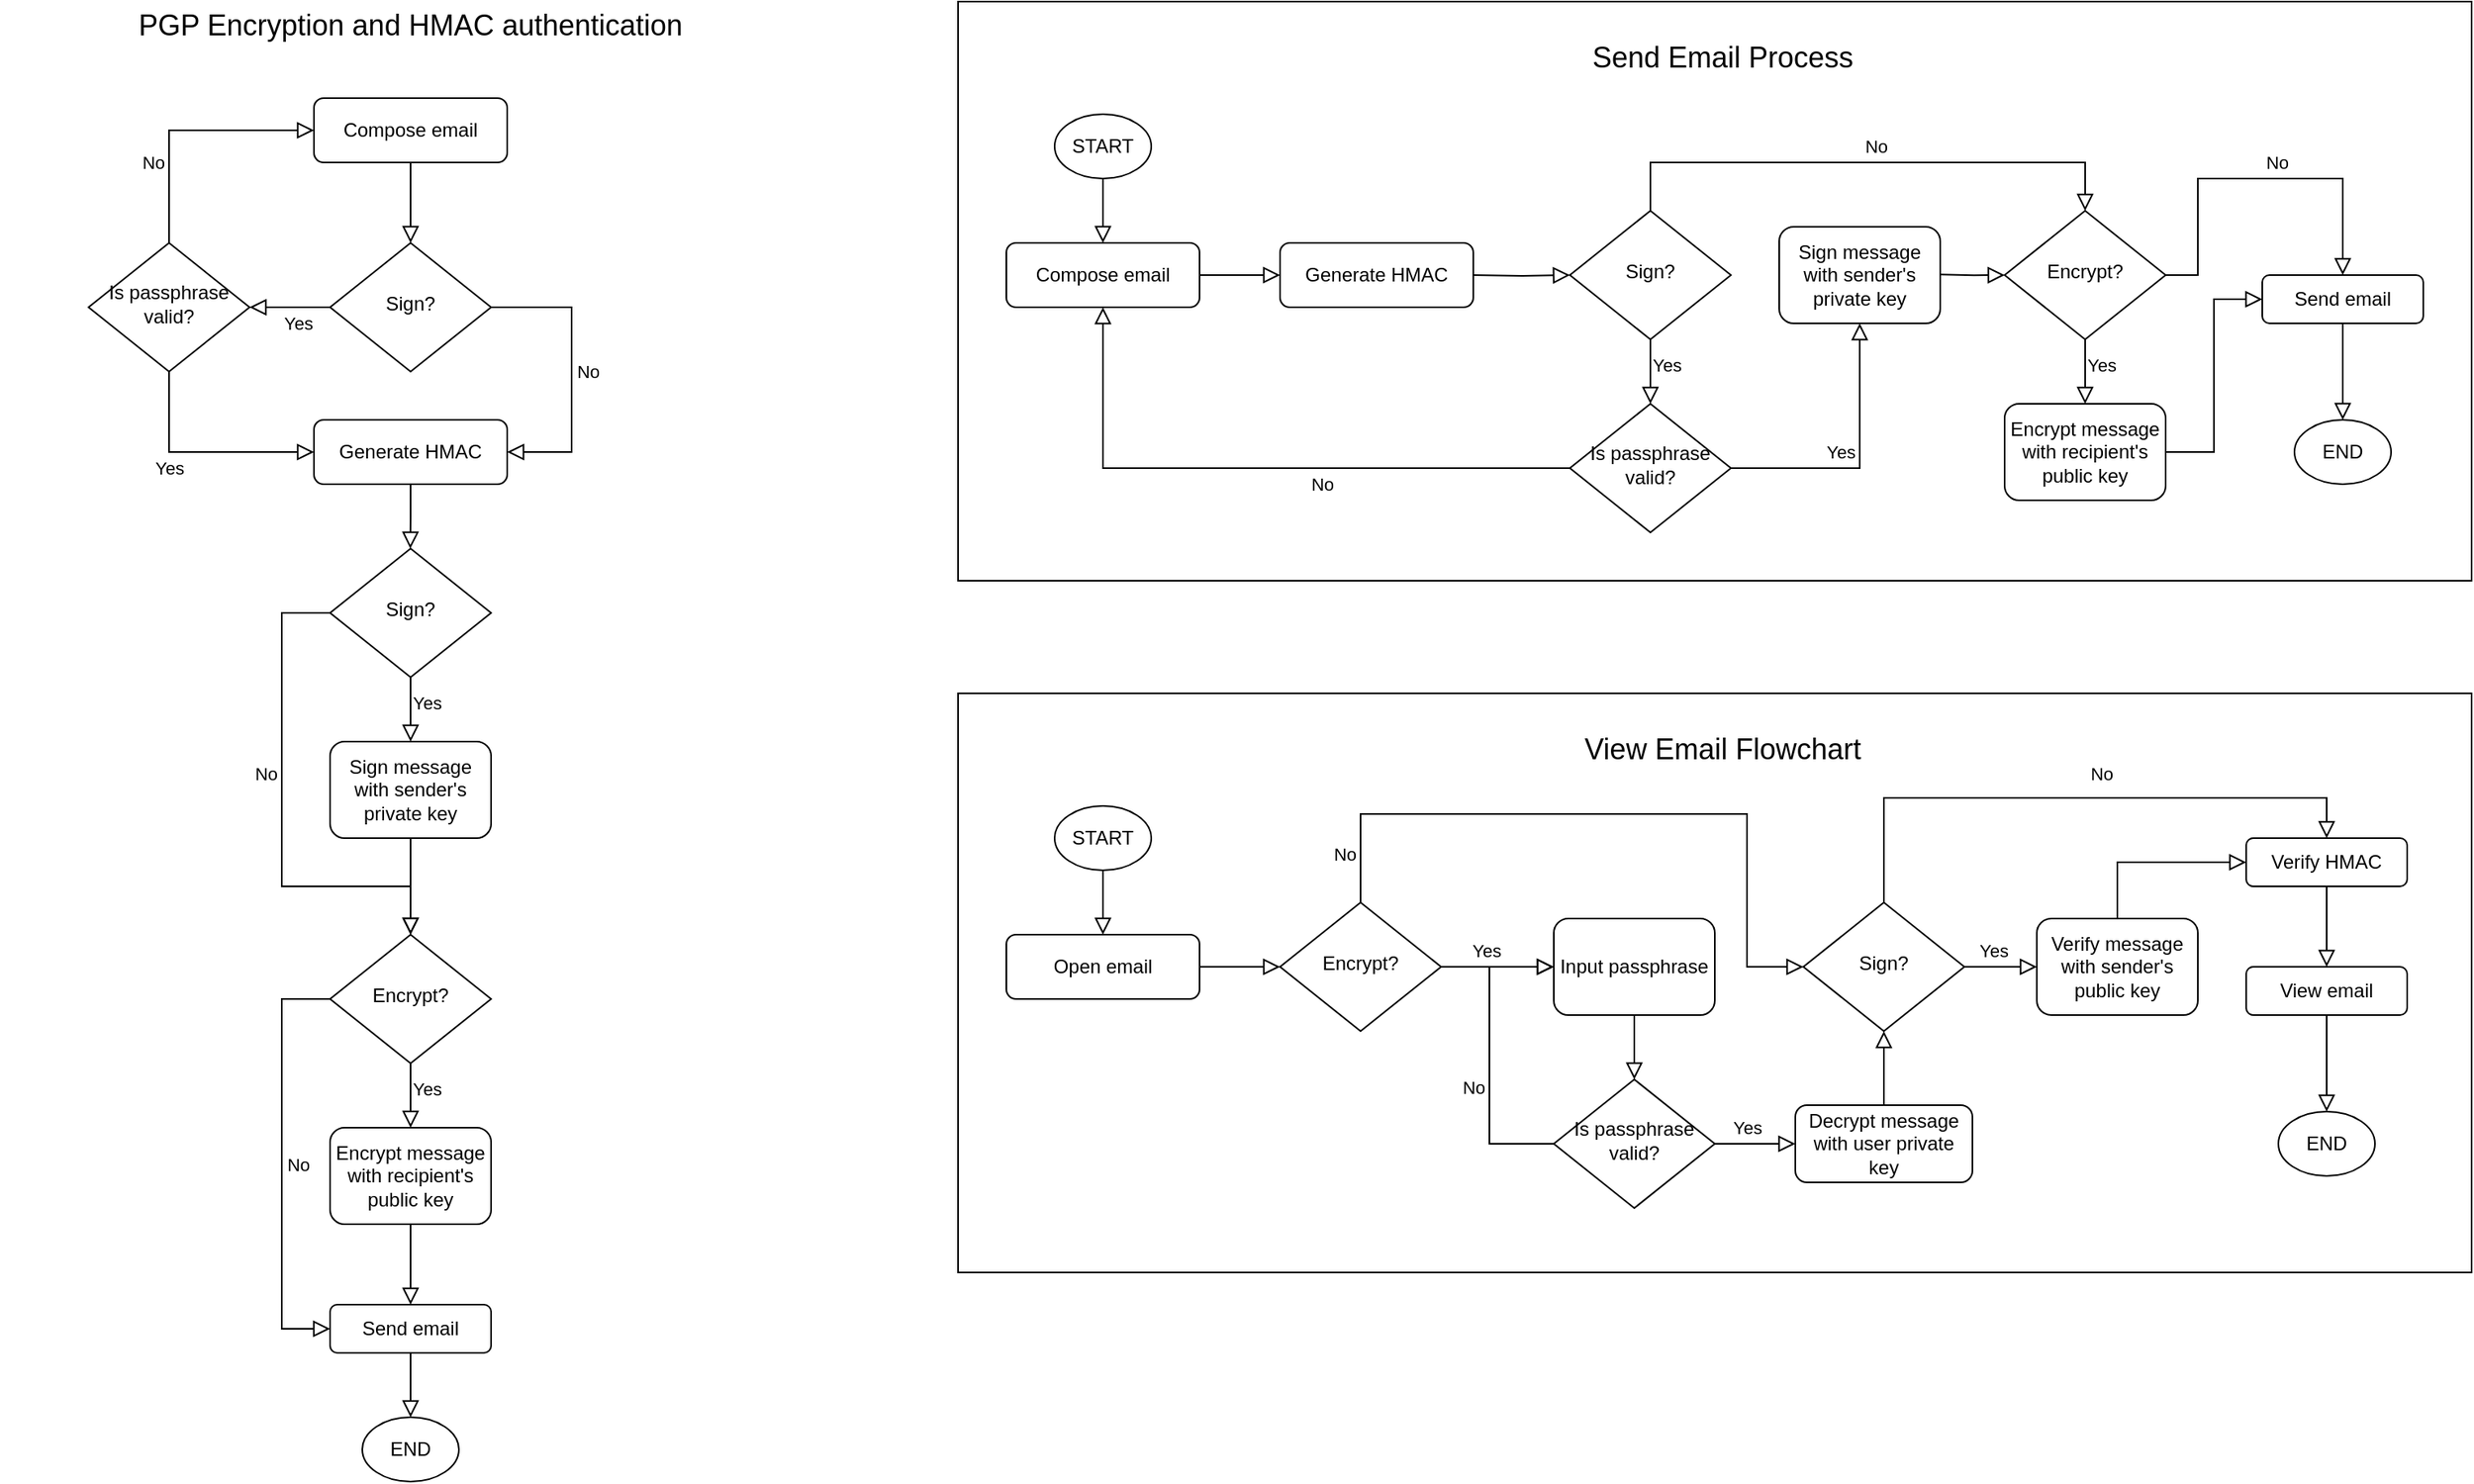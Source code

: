 <mxfile version="24.2.5" type="device">
  <diagram id="C5RBs43oDa-KdzZeNtuy" name="Page-1">
    <mxGraphModel dx="1272" dy="899" grid="1" gridSize="10" guides="1" tooltips="1" connect="1" arrows="1" fold="1" page="1" pageScale="1" pageWidth="827" pageHeight="1169" math="0" shadow="0">
      <root>
        <mxCell id="WIyWlLk6GJQsqaUBKTNV-0" />
        <mxCell id="WIyWlLk6GJQsqaUBKTNV-1" parent="WIyWlLk6GJQsqaUBKTNV-0" />
        <mxCell id="-KQdXzJKUP4JhZ1qx1T9-48" value="" style="rounded=0;whiteSpace=wrap;html=1;" vertex="1" parent="WIyWlLk6GJQsqaUBKTNV-1">
          <mxGeometry x="740" y="20" width="940" height="360" as="geometry" />
        </mxCell>
        <mxCell id="WIyWlLk6GJQsqaUBKTNV-2" value="" style="rounded=0;html=1;jettySize=auto;orthogonalLoop=1;fontSize=11;endArrow=block;endFill=0;endSize=8;strokeWidth=1;shadow=0;labelBackgroundColor=none;edgeStyle=orthogonalEdgeStyle;" parent="WIyWlLk6GJQsqaUBKTNV-1" source="WIyWlLk6GJQsqaUBKTNV-3" target="WIyWlLk6GJQsqaUBKTNV-6" edge="1">
          <mxGeometry relative="1" as="geometry" />
        </mxCell>
        <mxCell id="WIyWlLk6GJQsqaUBKTNV-3" value="Compose email" style="rounded=1;whiteSpace=wrap;html=1;fontSize=12;glass=0;strokeWidth=1;shadow=0;" parent="WIyWlLk6GJQsqaUBKTNV-1" vertex="1">
          <mxGeometry x="340" y="80" width="120" height="40" as="geometry" />
        </mxCell>
        <mxCell id="WIyWlLk6GJQsqaUBKTNV-4" value="Yes" style="rounded=0;html=1;jettySize=auto;orthogonalLoop=1;fontSize=11;endArrow=block;endFill=0;endSize=8;strokeWidth=1;shadow=0;labelBackgroundColor=none;edgeStyle=orthogonalEdgeStyle;" parent="WIyWlLk6GJQsqaUBKTNV-1" source="WIyWlLk6GJQsqaUBKTNV-6" target="WIyWlLk6GJQsqaUBKTNV-10" edge="1">
          <mxGeometry x="-0.2" y="10" relative="1" as="geometry">
            <mxPoint as="offset" />
          </mxGeometry>
        </mxCell>
        <mxCell id="WIyWlLk6GJQsqaUBKTNV-5" value="No" style="edgeStyle=orthogonalEdgeStyle;rounded=0;html=1;jettySize=auto;orthogonalLoop=1;fontSize=11;endArrow=block;endFill=0;endSize=8;strokeWidth=1;shadow=0;labelBackgroundColor=none;entryX=1;entryY=0.5;entryDx=0;entryDy=0;" parent="WIyWlLk6GJQsqaUBKTNV-1" source="WIyWlLk6GJQsqaUBKTNV-6" target="WIyWlLk6GJQsqaUBKTNV-7" edge="1">
          <mxGeometry y="10" relative="1" as="geometry">
            <mxPoint as="offset" />
            <Array as="points">
              <mxPoint x="500" y="210" />
              <mxPoint x="500" y="300" />
            </Array>
          </mxGeometry>
        </mxCell>
        <mxCell id="WIyWlLk6GJQsqaUBKTNV-6" value="Sign?" style="rhombus;whiteSpace=wrap;html=1;shadow=0;fontFamily=Helvetica;fontSize=12;align=center;strokeWidth=1;spacing=6;spacingTop=-4;" parent="WIyWlLk6GJQsqaUBKTNV-1" vertex="1">
          <mxGeometry x="350" y="170" width="100" height="80" as="geometry" />
        </mxCell>
        <mxCell id="WIyWlLk6GJQsqaUBKTNV-7" value="Generate HMAC" style="rounded=1;whiteSpace=wrap;html=1;fontSize=12;glass=0;strokeWidth=1;shadow=0;" parent="WIyWlLk6GJQsqaUBKTNV-1" vertex="1">
          <mxGeometry x="340" y="280" width="120" height="40" as="geometry" />
        </mxCell>
        <mxCell id="WIyWlLk6GJQsqaUBKTNV-9" value="Yes" style="edgeStyle=orthogonalEdgeStyle;rounded=0;html=1;jettySize=auto;orthogonalLoop=1;fontSize=11;endArrow=block;endFill=0;endSize=8;strokeWidth=1;shadow=0;labelBackgroundColor=none;entryX=0;entryY=0.5;entryDx=0;entryDy=0;exitX=0.5;exitY=1;exitDx=0;exitDy=0;" parent="WIyWlLk6GJQsqaUBKTNV-1" source="WIyWlLk6GJQsqaUBKTNV-10" target="WIyWlLk6GJQsqaUBKTNV-7" edge="1">
          <mxGeometry x="-0.286" y="-10" relative="1" as="geometry">
            <mxPoint as="offset" />
            <mxPoint x="220" y="400" as="targetPoint" />
            <Array as="points">
              <mxPoint x="250" y="300" />
            </Array>
          </mxGeometry>
        </mxCell>
        <mxCell id="WIyWlLk6GJQsqaUBKTNV-10" value="Is passphrase valid?" style="rhombus;whiteSpace=wrap;html=1;shadow=0;fontFamily=Helvetica;fontSize=12;align=center;strokeWidth=1;spacing=6;spacingTop=-4;" parent="WIyWlLk6GJQsqaUBKTNV-1" vertex="1">
          <mxGeometry x="200" y="170" width="100" height="80" as="geometry" />
        </mxCell>
        <mxCell id="-KQdXzJKUP4JhZ1qx1T9-0" value="PGP Encryption and HMAC authentication" style="text;html=1;align=center;verticalAlign=middle;whiteSpace=wrap;rounded=0;fontSize=18;" vertex="1" parent="WIyWlLk6GJQsqaUBKTNV-1">
          <mxGeometry x="145" y="20" width="510" height="30" as="geometry" />
        </mxCell>
        <mxCell id="-KQdXzJKUP4JhZ1qx1T9-1" value="No" style="rounded=0;html=1;jettySize=auto;orthogonalLoop=1;fontSize=11;endArrow=block;endFill=0;endSize=8;strokeWidth=1;shadow=0;labelBackgroundColor=none;edgeStyle=orthogonalEdgeStyle;entryX=0;entryY=0.5;entryDx=0;entryDy=0;exitX=0.5;exitY=0;exitDx=0;exitDy=0;" edge="1" parent="WIyWlLk6GJQsqaUBKTNV-1" source="WIyWlLk6GJQsqaUBKTNV-10" target="WIyWlLk6GJQsqaUBKTNV-3">
          <mxGeometry x="-0.375" y="10" relative="1" as="geometry">
            <mxPoint as="offset" />
            <mxPoint x="200" y="209.75" as="sourcePoint" />
            <mxPoint x="140" y="60" as="targetPoint" />
            <Array as="points">
              <mxPoint x="250" y="100" />
            </Array>
          </mxGeometry>
        </mxCell>
        <mxCell id="-KQdXzJKUP4JhZ1qx1T9-4" value="Encrypt?" style="rhombus;whiteSpace=wrap;html=1;shadow=0;fontFamily=Helvetica;fontSize=12;align=center;strokeWidth=1;spacing=6;spacingTop=-4;" vertex="1" parent="WIyWlLk6GJQsqaUBKTNV-1">
          <mxGeometry x="350" y="600" width="100" height="80" as="geometry" />
        </mxCell>
        <mxCell id="-KQdXzJKUP4JhZ1qx1T9-6" value="No" style="edgeStyle=orthogonalEdgeStyle;rounded=0;html=1;jettySize=auto;orthogonalLoop=1;fontSize=11;endArrow=block;endFill=0;endSize=8;strokeWidth=1;shadow=0;labelBackgroundColor=none;entryX=0;entryY=0.5;entryDx=0;entryDy=0;exitX=0;exitY=0.5;exitDx=0;exitDy=0;" edge="1" parent="WIyWlLk6GJQsqaUBKTNV-1" source="-KQdXzJKUP4JhZ1qx1T9-4" target="-KQdXzJKUP4JhZ1qx1T9-10">
          <mxGeometry y="10" relative="1" as="geometry">
            <mxPoint as="offset" />
            <mxPoint x="450" y="610" as="sourcePoint" />
            <mxPoint x="480" y="830" as="targetPoint" />
            <Array as="points">
              <mxPoint x="320" y="640" />
              <mxPoint x="320" y="845" />
            </Array>
          </mxGeometry>
        </mxCell>
        <mxCell id="-KQdXzJKUP4JhZ1qx1T9-7" value="Yes" style="rounded=0;html=1;jettySize=auto;orthogonalLoop=1;fontSize=11;endArrow=block;endFill=0;endSize=8;strokeWidth=1;shadow=0;labelBackgroundColor=none;edgeStyle=orthogonalEdgeStyle;exitX=0.5;exitY=1;exitDx=0;exitDy=0;entryX=0.5;entryY=0;entryDx=0;entryDy=0;" edge="1" parent="WIyWlLk6GJQsqaUBKTNV-1" source="-KQdXzJKUP4JhZ1qx1T9-4" target="-KQdXzJKUP4JhZ1qx1T9-8">
          <mxGeometry x="-0.208" y="10" relative="1" as="geometry">
            <mxPoint as="offset" />
            <mxPoint x="410" y="690" as="sourcePoint" />
            <mxPoint x="400" y="710" as="targetPoint" />
          </mxGeometry>
        </mxCell>
        <mxCell id="-KQdXzJKUP4JhZ1qx1T9-8" value="Encrypt message with recipient&#39;s public key" style="rounded=1;whiteSpace=wrap;html=1;fontSize=12;glass=0;strokeWidth=1;shadow=0;" vertex="1" parent="WIyWlLk6GJQsqaUBKTNV-1">
          <mxGeometry x="350" y="720" width="100" height="60" as="geometry" />
        </mxCell>
        <mxCell id="-KQdXzJKUP4JhZ1qx1T9-9" value="END" style="ellipse;whiteSpace=wrap;html=1;" vertex="1" parent="WIyWlLk6GJQsqaUBKTNV-1">
          <mxGeometry x="370" y="900" width="60" height="40" as="geometry" />
        </mxCell>
        <mxCell id="-KQdXzJKUP4JhZ1qx1T9-10" value="Send email" style="rounded=1;whiteSpace=wrap;html=1;fontSize=12;glass=0;strokeWidth=1;shadow=0;" vertex="1" parent="WIyWlLk6GJQsqaUBKTNV-1">
          <mxGeometry x="350" y="830" width="100" height="30" as="geometry" />
        </mxCell>
        <mxCell id="-KQdXzJKUP4JhZ1qx1T9-12" value="" style="rounded=0;html=1;jettySize=auto;orthogonalLoop=1;fontSize=11;endArrow=block;endFill=0;endSize=8;strokeWidth=1;shadow=0;labelBackgroundColor=none;edgeStyle=orthogonalEdgeStyle;entryX=0.5;entryY=0;entryDx=0;entryDy=0;exitX=0.5;exitY=1;exitDx=0;exitDy=0;" edge="1" parent="WIyWlLk6GJQsqaUBKTNV-1" source="-KQdXzJKUP4JhZ1qx1T9-8" target="-KQdXzJKUP4JhZ1qx1T9-10">
          <mxGeometry relative="1" as="geometry">
            <mxPoint x="399.82" y="760" as="sourcePoint" />
            <mxPoint x="399.82" y="810" as="targetPoint" />
          </mxGeometry>
        </mxCell>
        <mxCell id="-KQdXzJKUP4JhZ1qx1T9-13" value="" style="rounded=0;html=1;jettySize=auto;orthogonalLoop=1;fontSize=11;endArrow=block;endFill=0;endSize=8;strokeWidth=1;shadow=0;labelBackgroundColor=none;edgeStyle=orthogonalEdgeStyle;exitX=0.5;exitY=1;exitDx=0;exitDy=0;" edge="1" parent="WIyWlLk6GJQsqaUBKTNV-1" source="-KQdXzJKUP4JhZ1qx1T9-10">
          <mxGeometry relative="1" as="geometry">
            <mxPoint x="410" y="870" as="sourcePoint" />
            <mxPoint x="400" y="900" as="targetPoint" />
            <Array as="points">
              <mxPoint x="400" y="870" />
              <mxPoint x="400" y="870" />
            </Array>
          </mxGeometry>
        </mxCell>
        <mxCell id="-KQdXzJKUP4JhZ1qx1T9-14" value="Sign?" style="rhombus;whiteSpace=wrap;html=1;shadow=0;fontFamily=Helvetica;fontSize=12;align=center;strokeWidth=1;spacing=6;spacingTop=-4;" vertex="1" parent="WIyWlLk6GJQsqaUBKTNV-1">
          <mxGeometry x="350" y="360" width="100" height="80" as="geometry" />
        </mxCell>
        <mxCell id="-KQdXzJKUP4JhZ1qx1T9-15" value="Sign message with sender&#39;s private key" style="rounded=1;whiteSpace=wrap;html=1;fontSize=12;glass=0;strokeWidth=1;shadow=0;" vertex="1" parent="WIyWlLk6GJQsqaUBKTNV-1">
          <mxGeometry x="350" y="480" width="100" height="60" as="geometry" />
        </mxCell>
        <mxCell id="-KQdXzJKUP4JhZ1qx1T9-16" value="Yes" style="rounded=0;html=1;jettySize=auto;orthogonalLoop=1;fontSize=11;endArrow=block;endFill=0;endSize=8;strokeWidth=1;shadow=0;labelBackgroundColor=none;edgeStyle=orthogonalEdgeStyle;exitX=0.5;exitY=1;exitDx=0;exitDy=0;" edge="1" parent="WIyWlLk6GJQsqaUBKTNV-1" source="-KQdXzJKUP4JhZ1qx1T9-14">
          <mxGeometry x="-0.208" y="10" relative="1" as="geometry">
            <mxPoint as="offset" />
            <mxPoint x="450" y="399.72" as="sourcePoint" />
            <mxPoint x="400" y="480" as="targetPoint" />
          </mxGeometry>
        </mxCell>
        <mxCell id="-KQdXzJKUP4JhZ1qx1T9-17" value="" style="rounded=0;html=1;jettySize=auto;orthogonalLoop=1;fontSize=11;endArrow=block;endFill=0;endSize=8;strokeWidth=1;shadow=0;labelBackgroundColor=none;edgeStyle=orthogonalEdgeStyle;" edge="1" parent="WIyWlLk6GJQsqaUBKTNV-1">
          <mxGeometry relative="1" as="geometry">
            <mxPoint x="400" y="320" as="sourcePoint" />
            <mxPoint x="399.83" y="360" as="targetPoint" />
            <Array as="points">
              <mxPoint x="400" y="340" />
              <mxPoint x="400" y="340" />
            </Array>
          </mxGeometry>
        </mxCell>
        <mxCell id="-KQdXzJKUP4JhZ1qx1T9-19" value="No" style="edgeStyle=orthogonalEdgeStyle;rounded=0;html=1;jettySize=auto;orthogonalLoop=1;fontSize=11;endArrow=block;endFill=0;endSize=8;strokeWidth=1;shadow=0;labelBackgroundColor=none;exitX=0;exitY=0.5;exitDx=0;exitDy=0;entryX=0.5;entryY=0;entryDx=0;entryDy=0;" edge="1" parent="WIyWlLk6GJQsqaUBKTNV-1" target="-KQdXzJKUP4JhZ1qx1T9-4">
          <mxGeometry x="-0.161" y="-10" relative="1" as="geometry">
            <mxPoint as="offset" />
            <mxPoint x="350" y="400" as="sourcePoint" />
            <mxPoint x="400" y="585" as="targetPoint" />
            <Array as="points">
              <mxPoint x="320" y="400" />
              <mxPoint x="320" y="570" />
              <mxPoint x="400" y="570" />
            </Array>
          </mxGeometry>
        </mxCell>
        <mxCell id="-KQdXzJKUP4JhZ1qx1T9-20" value="" style="rounded=0;html=1;jettySize=auto;orthogonalLoop=1;fontSize=11;endArrow=block;endFill=0;endSize=8;strokeWidth=1;shadow=0;labelBackgroundColor=none;edgeStyle=orthogonalEdgeStyle;" edge="1" parent="WIyWlLk6GJQsqaUBKTNV-1">
          <mxGeometry relative="1" as="geometry">
            <mxPoint x="400" y="540" as="sourcePoint" />
            <mxPoint x="400" y="600" as="targetPoint" />
            <Array as="points">
              <mxPoint x="400" y="560" />
              <mxPoint x="400" y="560" />
            </Array>
          </mxGeometry>
        </mxCell>
        <mxCell id="-KQdXzJKUP4JhZ1qx1T9-21" value="START" style="ellipse;whiteSpace=wrap;html=1;" vertex="1" parent="WIyWlLk6GJQsqaUBKTNV-1">
          <mxGeometry x="800" y="90" width="60" height="40" as="geometry" />
        </mxCell>
        <mxCell id="-KQdXzJKUP4JhZ1qx1T9-22" value="Compose email" style="rounded=1;whiteSpace=wrap;html=1;fontSize=12;glass=0;strokeWidth=1;shadow=0;" vertex="1" parent="WIyWlLk6GJQsqaUBKTNV-1">
          <mxGeometry x="770" y="170" width="120" height="40" as="geometry" />
        </mxCell>
        <mxCell id="-KQdXzJKUP4JhZ1qx1T9-24" value="Generate HMAC" style="rounded=1;whiteSpace=wrap;html=1;fontSize=12;glass=0;strokeWidth=1;shadow=0;" vertex="1" parent="WIyWlLk6GJQsqaUBKTNV-1">
          <mxGeometry x="940" y="170" width="120" height="40" as="geometry" />
        </mxCell>
        <mxCell id="-KQdXzJKUP4JhZ1qx1T9-25" value="" style="rounded=0;html=1;jettySize=auto;orthogonalLoop=1;fontSize=11;endArrow=block;endFill=0;endSize=8;strokeWidth=1;shadow=0;labelBackgroundColor=none;edgeStyle=orthogonalEdgeStyle;exitX=1;exitY=0.5;exitDx=0;exitDy=0;entryX=0;entryY=0.5;entryDx=0;entryDy=0;" edge="1" parent="WIyWlLk6GJQsqaUBKTNV-1" source="-KQdXzJKUP4JhZ1qx1T9-22" target="-KQdXzJKUP4JhZ1qx1T9-24">
          <mxGeometry relative="1" as="geometry">
            <mxPoint x="950" y="220" as="sourcePoint" />
            <mxPoint x="950" y="270" as="targetPoint" />
          </mxGeometry>
        </mxCell>
        <mxCell id="-KQdXzJKUP4JhZ1qx1T9-26" value="" style="rounded=0;html=1;jettySize=auto;orthogonalLoop=1;fontSize=11;endArrow=block;endFill=0;endSize=8;strokeWidth=1;shadow=0;labelBackgroundColor=none;edgeStyle=orthogonalEdgeStyle;exitX=0.5;exitY=1;exitDx=0;exitDy=0;entryX=0.5;entryY=0;entryDx=0;entryDy=0;" edge="1" parent="WIyWlLk6GJQsqaUBKTNV-1" source="-KQdXzJKUP4JhZ1qx1T9-21" target="-KQdXzJKUP4JhZ1qx1T9-22">
          <mxGeometry relative="1" as="geometry">
            <mxPoint x="715" y="189.72" as="sourcePoint" />
            <mxPoint x="770" y="190" as="targetPoint" />
          </mxGeometry>
        </mxCell>
        <mxCell id="-KQdXzJKUP4JhZ1qx1T9-27" value="Sign?" style="rhombus;whiteSpace=wrap;html=1;shadow=0;fontFamily=Helvetica;fontSize=12;align=center;strokeWidth=1;spacing=6;spacingTop=-4;" vertex="1" parent="WIyWlLk6GJQsqaUBKTNV-1">
          <mxGeometry x="1120" y="150" width="100" height="80" as="geometry" />
        </mxCell>
        <mxCell id="-KQdXzJKUP4JhZ1qx1T9-28" value="Sign message with sender&#39;s private key" style="rounded=1;whiteSpace=wrap;html=1;fontSize=12;glass=0;strokeWidth=1;shadow=0;" vertex="1" parent="WIyWlLk6GJQsqaUBKTNV-1">
          <mxGeometry x="1250" y="160" width="100" height="60" as="geometry" />
        </mxCell>
        <mxCell id="-KQdXzJKUP4JhZ1qx1T9-30" value="Is passphrase valid?" style="rhombus;whiteSpace=wrap;html=1;shadow=0;fontFamily=Helvetica;fontSize=12;align=center;strokeWidth=1;spacing=6;spacingTop=-4;" vertex="1" parent="WIyWlLk6GJQsqaUBKTNV-1">
          <mxGeometry x="1120" y="270" width="100" height="80" as="geometry" />
        </mxCell>
        <mxCell id="-KQdXzJKUP4JhZ1qx1T9-31" value="No" style="rounded=0;html=1;jettySize=auto;orthogonalLoop=1;fontSize=11;endArrow=block;endFill=0;endSize=8;strokeWidth=1;shadow=0;labelBackgroundColor=none;edgeStyle=orthogonalEdgeStyle;exitX=0.5;exitY=0;exitDx=0;exitDy=0;entryX=0.5;entryY=0;entryDx=0;entryDy=0;" edge="1" parent="WIyWlLk6GJQsqaUBKTNV-1" source="-KQdXzJKUP4JhZ1qx1T9-27" target="-KQdXzJKUP4JhZ1qx1T9-33">
          <mxGeometry x="0.027" y="10" relative="1" as="geometry">
            <mxPoint as="offset" />
            <mxPoint x="1090" y="210" as="sourcePoint" />
            <mxPoint x="1090" y="250" as="targetPoint" />
            <Array as="points">
              <mxPoint x="1170" y="120" />
              <mxPoint x="1440" y="120" />
            </Array>
          </mxGeometry>
        </mxCell>
        <mxCell id="-KQdXzJKUP4JhZ1qx1T9-32" value="Yes" style="rounded=0;html=1;jettySize=auto;orthogonalLoop=1;fontSize=11;endArrow=block;endFill=0;endSize=8;strokeWidth=1;shadow=0;labelBackgroundColor=none;edgeStyle=orthogonalEdgeStyle;entryX=0.5;entryY=0;entryDx=0;entryDy=0;exitX=0.5;exitY=1;exitDx=0;exitDy=0;" edge="1" parent="WIyWlLk6GJQsqaUBKTNV-1" source="-KQdXzJKUP4JhZ1qx1T9-27" target="-KQdXzJKUP4JhZ1qx1T9-30">
          <mxGeometry x="-0.208" y="10" relative="1" as="geometry">
            <mxPoint as="offset" />
            <mxPoint x="1180" y="240" as="sourcePoint" />
            <mxPoint x="1230" y="230" as="targetPoint" />
            <Array as="points" />
          </mxGeometry>
        </mxCell>
        <mxCell id="-KQdXzJKUP4JhZ1qx1T9-33" value="Encrypt?" style="rhombus;whiteSpace=wrap;html=1;shadow=0;fontFamily=Helvetica;fontSize=12;align=center;strokeWidth=1;spacing=6;spacingTop=-4;" vertex="1" parent="WIyWlLk6GJQsqaUBKTNV-1">
          <mxGeometry x="1390" y="150" width="100" height="80" as="geometry" />
        </mxCell>
        <mxCell id="-KQdXzJKUP4JhZ1qx1T9-34" value="" style="rounded=0;html=1;jettySize=auto;orthogonalLoop=1;fontSize=11;endArrow=block;endFill=0;endSize=8;strokeWidth=1;shadow=0;labelBackgroundColor=none;edgeStyle=orthogonalEdgeStyle;exitX=1;exitY=0.5;exitDx=0;exitDy=0;entryX=0;entryY=0.5;entryDx=0;entryDy=0;" edge="1" parent="WIyWlLk6GJQsqaUBKTNV-1" target="-KQdXzJKUP4JhZ1qx1T9-33">
          <mxGeometry relative="1" as="geometry">
            <mxPoint x="1350" y="189.57" as="sourcePoint" />
            <mxPoint x="1400" y="189.57" as="targetPoint" />
          </mxGeometry>
        </mxCell>
        <mxCell id="-KQdXzJKUP4JhZ1qx1T9-36" value="Yes" style="rounded=0;html=1;jettySize=auto;orthogonalLoop=1;fontSize=11;endArrow=block;endFill=0;endSize=8;strokeWidth=1;shadow=0;labelBackgroundColor=none;edgeStyle=orthogonalEdgeStyle;entryX=0.5;entryY=1;entryDx=0;entryDy=0;exitX=1;exitY=0.5;exitDx=0;exitDy=0;" edge="1" parent="WIyWlLk6GJQsqaUBKTNV-1" source="-KQdXzJKUP4JhZ1qx1T9-30" target="-KQdXzJKUP4JhZ1qx1T9-28">
          <mxGeometry x="-0.208" y="10" relative="1" as="geometry">
            <mxPoint as="offset" />
            <mxPoint x="1290" y="310" as="sourcePoint" />
            <mxPoint x="1290" y="350" as="targetPoint" />
            <Array as="points" />
          </mxGeometry>
        </mxCell>
        <mxCell id="-KQdXzJKUP4JhZ1qx1T9-37" value="No" style="rounded=0;html=1;jettySize=auto;orthogonalLoop=1;fontSize=11;endArrow=block;endFill=0;endSize=8;strokeWidth=1;shadow=0;labelBackgroundColor=none;edgeStyle=orthogonalEdgeStyle;entryX=0.5;entryY=1;entryDx=0;entryDy=0;exitX=0;exitY=0.5;exitDx=0;exitDy=0;" edge="1" parent="WIyWlLk6GJQsqaUBKTNV-1" source="-KQdXzJKUP4JhZ1qx1T9-30" target="-KQdXzJKUP4JhZ1qx1T9-22">
          <mxGeometry x="-0.208" y="10" relative="1" as="geometry">
            <mxPoint as="offset" />
            <mxPoint x="1070" y="280" as="sourcePoint" />
            <mxPoint x="1070" y="320" as="targetPoint" />
            <Array as="points" />
          </mxGeometry>
        </mxCell>
        <mxCell id="-KQdXzJKUP4JhZ1qx1T9-38" value="" style="rounded=0;html=1;jettySize=auto;orthogonalLoop=1;fontSize=11;endArrow=block;endFill=0;endSize=8;strokeWidth=1;shadow=0;labelBackgroundColor=none;edgeStyle=orthogonalEdgeStyle;exitX=1;exitY=0.5;exitDx=0;exitDy=0;entryX=0;entryY=0.5;entryDx=0;entryDy=0;" edge="1" parent="WIyWlLk6GJQsqaUBKTNV-1" target="-KQdXzJKUP4JhZ1qx1T9-27">
          <mxGeometry relative="1" as="geometry">
            <mxPoint x="1060" y="190" as="sourcePoint" />
            <mxPoint x="1110" y="190" as="targetPoint" />
          </mxGeometry>
        </mxCell>
        <mxCell id="-KQdXzJKUP4JhZ1qx1T9-39" value="Encrypt message with recipient&#39;s public key" style="rounded=1;whiteSpace=wrap;html=1;fontSize=12;glass=0;strokeWidth=1;shadow=0;" vertex="1" parent="WIyWlLk6GJQsqaUBKTNV-1">
          <mxGeometry x="1390" y="270" width="100" height="60" as="geometry" />
        </mxCell>
        <mxCell id="-KQdXzJKUP4JhZ1qx1T9-40" value="Send email" style="rounded=1;whiteSpace=wrap;html=1;fontSize=12;glass=0;strokeWidth=1;shadow=0;" vertex="1" parent="WIyWlLk6GJQsqaUBKTNV-1">
          <mxGeometry x="1550" y="190" width="100" height="30" as="geometry" />
        </mxCell>
        <mxCell id="-KQdXzJKUP4JhZ1qx1T9-41" value="END" style="ellipse;whiteSpace=wrap;html=1;" vertex="1" parent="WIyWlLk6GJQsqaUBKTNV-1">
          <mxGeometry x="1570" y="280" width="60" height="40" as="geometry" />
        </mxCell>
        <mxCell id="-KQdXzJKUP4JhZ1qx1T9-42" value="Yes" style="rounded=0;html=1;jettySize=auto;orthogonalLoop=1;fontSize=11;endArrow=block;endFill=0;endSize=8;strokeWidth=1;shadow=0;labelBackgroundColor=none;edgeStyle=orthogonalEdgeStyle;entryX=0.5;entryY=0;entryDx=0;entryDy=0;exitX=0.5;exitY=1;exitDx=0;exitDy=0;" edge="1" parent="WIyWlLk6GJQsqaUBKTNV-1" source="-KQdXzJKUP4JhZ1qx1T9-33" target="-KQdXzJKUP4JhZ1qx1T9-39">
          <mxGeometry x="-0.208" y="10" relative="1" as="geometry">
            <mxPoint as="offset" />
            <mxPoint x="1460" y="230" as="sourcePoint" />
            <mxPoint x="1460" y="270" as="targetPoint" />
            <Array as="points" />
          </mxGeometry>
        </mxCell>
        <mxCell id="-KQdXzJKUP4JhZ1qx1T9-43" value="No" style="rounded=0;html=1;jettySize=auto;orthogonalLoop=1;fontSize=11;endArrow=block;endFill=0;endSize=8;strokeWidth=1;shadow=0;labelBackgroundColor=none;edgeStyle=orthogonalEdgeStyle;entryX=0.5;entryY=0;entryDx=0;entryDy=0;exitX=1;exitY=0.5;exitDx=0;exitDy=0;" edge="1" parent="WIyWlLk6GJQsqaUBKTNV-1" source="-KQdXzJKUP4JhZ1qx1T9-33" target="-KQdXzJKUP4JhZ1qx1T9-40">
          <mxGeometry x="0.116" y="10" relative="1" as="geometry">
            <mxPoint as="offset" />
            <mxPoint x="1530" y="200" as="sourcePoint" />
            <mxPoint x="1530" y="250" as="targetPoint" />
            <Array as="points">
              <mxPoint x="1510" y="190" />
              <mxPoint x="1510" y="130" />
              <mxPoint x="1600" y="130" />
            </Array>
          </mxGeometry>
        </mxCell>
        <mxCell id="-KQdXzJKUP4JhZ1qx1T9-45" value="" style="rounded=0;html=1;jettySize=auto;orthogonalLoop=1;fontSize=11;endArrow=block;endFill=0;endSize=8;strokeWidth=1;shadow=0;labelBackgroundColor=none;edgeStyle=orthogonalEdgeStyle;exitX=1;exitY=0.5;exitDx=0;exitDy=0;entryX=0;entryY=0.5;entryDx=0;entryDy=0;" edge="1" parent="WIyWlLk6GJQsqaUBKTNV-1" source="-KQdXzJKUP4JhZ1qx1T9-39" target="-KQdXzJKUP4JhZ1qx1T9-40">
          <mxGeometry relative="1" as="geometry">
            <mxPoint x="1360" y="199.57" as="sourcePoint" />
            <mxPoint x="1400" y="200" as="targetPoint" />
          </mxGeometry>
        </mxCell>
        <mxCell id="-KQdXzJKUP4JhZ1qx1T9-46" value="" style="rounded=0;html=1;jettySize=auto;orthogonalLoop=1;fontSize=11;endArrow=block;endFill=0;endSize=8;strokeWidth=1;shadow=0;labelBackgroundColor=none;edgeStyle=orthogonalEdgeStyle;exitX=0.5;exitY=1;exitDx=0;exitDy=0;entryX=0.5;entryY=0;entryDx=0;entryDy=0;" edge="1" parent="WIyWlLk6GJQsqaUBKTNV-1" source="-KQdXzJKUP4JhZ1qx1T9-40" target="-KQdXzJKUP4JhZ1qx1T9-41">
          <mxGeometry relative="1" as="geometry">
            <mxPoint x="1360" y="199.57" as="sourcePoint" />
            <mxPoint x="1400" y="200" as="targetPoint" />
          </mxGeometry>
        </mxCell>
        <mxCell id="-KQdXzJKUP4JhZ1qx1T9-47" value="Send Email Process" style="text;html=1;align=center;verticalAlign=middle;whiteSpace=wrap;rounded=0;fontSize=18;labelBackgroundColor=default;" vertex="1" parent="WIyWlLk6GJQsqaUBKTNV-1">
          <mxGeometry x="960" y="40" width="510" height="30" as="geometry" />
        </mxCell>
        <mxCell id="-KQdXzJKUP4JhZ1qx1T9-49" value="" style="rounded=0;whiteSpace=wrap;html=1;movable=0;resizable=0;rotatable=0;deletable=0;editable=0;locked=1;connectable=0;" vertex="1" parent="WIyWlLk6GJQsqaUBKTNV-1">
          <mxGeometry x="740" y="450" width="940" height="360" as="geometry" />
        </mxCell>
        <mxCell id="-KQdXzJKUP4JhZ1qx1T9-50" value="START" style="ellipse;whiteSpace=wrap;html=1;" vertex="1" parent="WIyWlLk6GJQsqaUBKTNV-1">
          <mxGeometry x="800" y="520" width="60" height="40" as="geometry" />
        </mxCell>
        <mxCell id="-KQdXzJKUP4JhZ1qx1T9-51" value="Open email" style="rounded=1;whiteSpace=wrap;html=1;fontSize=12;glass=0;strokeWidth=1;shadow=0;" vertex="1" parent="WIyWlLk6GJQsqaUBKTNV-1">
          <mxGeometry x="770" y="600" width="120" height="40" as="geometry" />
        </mxCell>
        <mxCell id="-KQdXzJKUP4JhZ1qx1T9-53" value="" style="rounded=0;html=1;jettySize=auto;orthogonalLoop=1;fontSize=11;endArrow=block;endFill=0;endSize=8;strokeWidth=1;shadow=0;labelBackgroundColor=none;edgeStyle=orthogonalEdgeStyle;exitX=1;exitY=0.5;exitDx=0;exitDy=0;entryX=0;entryY=0.5;entryDx=0;entryDy=0;" edge="1" parent="WIyWlLk6GJQsqaUBKTNV-1" source="-KQdXzJKUP4JhZ1qx1T9-51" target="-KQdXzJKUP4JhZ1qx1T9-97">
          <mxGeometry relative="1" as="geometry">
            <mxPoint x="950" y="650" as="sourcePoint" />
            <mxPoint x="950" y="700" as="targetPoint" />
          </mxGeometry>
        </mxCell>
        <mxCell id="-KQdXzJKUP4JhZ1qx1T9-54" value="" style="rounded=0;html=1;jettySize=auto;orthogonalLoop=1;fontSize=11;endArrow=block;endFill=0;endSize=8;strokeWidth=1;shadow=0;labelBackgroundColor=none;edgeStyle=orthogonalEdgeStyle;exitX=0.5;exitY=1;exitDx=0;exitDy=0;entryX=0.5;entryY=0;entryDx=0;entryDy=0;" edge="1" parent="WIyWlLk6GJQsqaUBKTNV-1" source="-KQdXzJKUP4JhZ1qx1T9-50" target="-KQdXzJKUP4JhZ1qx1T9-51">
          <mxGeometry relative="1" as="geometry">
            <mxPoint x="715" y="619.72" as="sourcePoint" />
            <mxPoint x="770" y="620" as="targetPoint" />
          </mxGeometry>
        </mxCell>
        <mxCell id="-KQdXzJKUP4JhZ1qx1T9-72" value="View Email Flowchart" style="text;html=1;align=center;verticalAlign=middle;whiteSpace=wrap;rounded=0;fontSize=18;labelBackgroundColor=default;" vertex="1" parent="WIyWlLk6GJQsqaUBKTNV-1">
          <mxGeometry x="960" y="470" width="510" height="30" as="geometry" />
        </mxCell>
        <mxCell id="-KQdXzJKUP4JhZ1qx1T9-97" value="Encrypt?" style="rhombus;whiteSpace=wrap;html=1;shadow=0;fontFamily=Helvetica;fontSize=12;align=center;strokeWidth=1;spacing=6;spacingTop=-4;" vertex="1" parent="WIyWlLk6GJQsqaUBKTNV-1">
          <mxGeometry x="940" y="580" width="100" height="80" as="geometry" />
        </mxCell>
        <mxCell id="-KQdXzJKUP4JhZ1qx1T9-98" value="Yes" style="rounded=0;html=1;jettySize=auto;orthogonalLoop=1;fontSize=11;endArrow=block;endFill=0;endSize=8;strokeWidth=1;shadow=0;labelBackgroundColor=none;edgeStyle=orthogonalEdgeStyle;exitX=1;exitY=0.5;exitDx=0;exitDy=0;" edge="1" parent="WIyWlLk6GJQsqaUBKTNV-1" source="-KQdXzJKUP4JhZ1qx1T9-97">
          <mxGeometry x="-0.208" y="10" relative="1" as="geometry">
            <mxPoint as="offset" />
            <mxPoint x="1080" y="630" as="sourcePoint" />
            <mxPoint x="1110" y="620" as="targetPoint" />
            <Array as="points">
              <mxPoint x="1080" y="620" />
            </Array>
          </mxGeometry>
        </mxCell>
        <mxCell id="-KQdXzJKUP4JhZ1qx1T9-99" value="Input passphrase" style="rounded=1;whiteSpace=wrap;html=1;fontSize=12;glass=0;strokeWidth=1;shadow=0;" vertex="1" parent="WIyWlLk6GJQsqaUBKTNV-1">
          <mxGeometry x="1110" y="590" width="100" height="60" as="geometry" />
        </mxCell>
        <mxCell id="-KQdXzJKUP4JhZ1qx1T9-101" value="Is passphrase valid?" style="rhombus;whiteSpace=wrap;html=1;shadow=0;fontFamily=Helvetica;fontSize=12;align=center;strokeWidth=1;spacing=6;spacingTop=-4;" vertex="1" parent="WIyWlLk6GJQsqaUBKTNV-1">
          <mxGeometry x="1110" y="690" width="100" height="80" as="geometry" />
        </mxCell>
        <mxCell id="-KQdXzJKUP4JhZ1qx1T9-102" value="Decrypt message with user private key" style="rounded=1;whiteSpace=wrap;html=1;fontSize=12;glass=0;strokeWidth=1;shadow=0;" vertex="1" parent="WIyWlLk6GJQsqaUBKTNV-1">
          <mxGeometry x="1260" y="706" width="110" height="48" as="geometry" />
        </mxCell>
        <mxCell id="-KQdXzJKUP4JhZ1qx1T9-103" value="Sign?" style="rhombus;whiteSpace=wrap;html=1;shadow=0;fontFamily=Helvetica;fontSize=12;align=center;strokeWidth=1;spacing=6;spacingTop=-4;" vertex="1" parent="WIyWlLk6GJQsqaUBKTNV-1">
          <mxGeometry x="1265" y="580" width="100" height="80" as="geometry" />
        </mxCell>
        <mxCell id="-KQdXzJKUP4JhZ1qx1T9-104" value="Verify message with sender&#39;s public key" style="rounded=1;whiteSpace=wrap;html=1;fontSize=12;glass=0;strokeWidth=1;shadow=0;" vertex="1" parent="WIyWlLk6GJQsqaUBKTNV-1">
          <mxGeometry x="1410" y="590" width="100" height="60" as="geometry" />
        </mxCell>
        <mxCell id="-KQdXzJKUP4JhZ1qx1T9-105" value="View email" style="rounded=1;whiteSpace=wrap;html=1;fontSize=12;glass=0;strokeWidth=1;shadow=0;" vertex="1" parent="WIyWlLk6GJQsqaUBKTNV-1">
          <mxGeometry x="1540" y="620" width="100" height="30" as="geometry" />
        </mxCell>
        <mxCell id="-KQdXzJKUP4JhZ1qx1T9-106" value="END" style="ellipse;whiteSpace=wrap;html=1;" vertex="1" parent="WIyWlLk6GJQsqaUBKTNV-1">
          <mxGeometry x="1560" y="710" width="60" height="40" as="geometry" />
        </mxCell>
        <mxCell id="-KQdXzJKUP4JhZ1qx1T9-107" value="No" style="rounded=0;html=1;jettySize=auto;orthogonalLoop=1;fontSize=11;endArrow=block;endFill=0;endSize=8;strokeWidth=1;shadow=0;labelBackgroundColor=none;edgeStyle=orthogonalEdgeStyle;exitX=0;exitY=0.5;exitDx=0;exitDy=0;" edge="1" parent="WIyWlLk6GJQsqaUBKTNV-1" source="-KQdXzJKUP4JhZ1qx1T9-101">
          <mxGeometry x="-0.208" y="10" relative="1" as="geometry">
            <mxPoint as="offset" />
            <mxPoint x="970" y="730" as="sourcePoint" />
            <mxPoint x="1110" y="620" as="targetPoint" />
            <Array as="points">
              <mxPoint x="1070" y="730" />
              <mxPoint x="1070" y="620" />
            </Array>
          </mxGeometry>
        </mxCell>
        <mxCell id="-KQdXzJKUP4JhZ1qx1T9-109" value="Yes" style="rounded=0;html=1;jettySize=auto;orthogonalLoop=1;fontSize=11;endArrow=block;endFill=0;endSize=8;strokeWidth=1;shadow=0;labelBackgroundColor=none;edgeStyle=orthogonalEdgeStyle;exitX=1;exitY=0.5;exitDx=0;exitDy=0;entryX=0;entryY=0.5;entryDx=0;entryDy=0;" edge="1" parent="WIyWlLk6GJQsqaUBKTNV-1" source="-KQdXzJKUP4JhZ1qx1T9-101" target="-KQdXzJKUP4JhZ1qx1T9-102">
          <mxGeometry x="-0.208" y="10" relative="1" as="geometry">
            <mxPoint as="offset" />
            <mxPoint x="1050" y="630" as="sourcePoint" />
            <mxPoint x="1120" y="630" as="targetPoint" />
            <Array as="points">
              <mxPoint x="1220" y="730" />
              <mxPoint x="1220" y="730" />
            </Array>
          </mxGeometry>
        </mxCell>
        <mxCell id="-KQdXzJKUP4JhZ1qx1T9-110" value="" style="rounded=0;html=1;jettySize=auto;orthogonalLoop=1;fontSize=11;endArrow=block;endFill=0;endSize=8;strokeWidth=1;shadow=0;labelBackgroundColor=none;edgeStyle=orthogonalEdgeStyle;exitX=0.5;exitY=1;exitDx=0;exitDy=0;entryX=0.5;entryY=0;entryDx=0;entryDy=0;" edge="1" parent="WIyWlLk6GJQsqaUBKTNV-1" source="-KQdXzJKUP4JhZ1qx1T9-99" target="-KQdXzJKUP4JhZ1qx1T9-101">
          <mxGeometry relative="1" as="geometry">
            <mxPoint x="900" y="630" as="sourcePoint" />
            <mxPoint x="950" y="630" as="targetPoint" />
          </mxGeometry>
        </mxCell>
        <mxCell id="-KQdXzJKUP4JhZ1qx1T9-111" value="" style="rounded=0;html=1;jettySize=auto;orthogonalLoop=1;fontSize=11;endArrow=block;endFill=0;endSize=8;strokeWidth=1;shadow=0;labelBackgroundColor=none;edgeStyle=orthogonalEdgeStyle;exitX=0.5;exitY=0;exitDx=0;exitDy=0;entryX=0.5;entryY=1;entryDx=0;entryDy=0;" edge="1" parent="WIyWlLk6GJQsqaUBKTNV-1" source="-KQdXzJKUP4JhZ1qx1T9-102" target="-KQdXzJKUP4JhZ1qx1T9-103">
          <mxGeometry relative="1" as="geometry">
            <mxPoint x="1170" y="660" as="sourcePoint" />
            <mxPoint x="1170" y="700" as="targetPoint" />
          </mxGeometry>
        </mxCell>
        <mxCell id="-KQdXzJKUP4JhZ1qx1T9-112" value="Yes" style="rounded=0;html=1;jettySize=auto;orthogonalLoop=1;fontSize=11;endArrow=block;endFill=0;endSize=8;strokeWidth=1;shadow=0;labelBackgroundColor=none;edgeStyle=orthogonalEdgeStyle;exitX=1;exitY=0.5;exitDx=0;exitDy=0;entryX=0;entryY=0.5;entryDx=0;entryDy=0;" edge="1" parent="WIyWlLk6GJQsqaUBKTNV-1" source="-KQdXzJKUP4JhZ1qx1T9-103" target="-KQdXzJKUP4JhZ1qx1T9-104">
          <mxGeometry x="-0.208" y="10" relative="1" as="geometry">
            <mxPoint as="offset" />
            <mxPoint x="1220" y="740" as="sourcePoint" />
            <mxPoint x="1270" y="740" as="targetPoint" />
            <Array as="points">
              <mxPoint x="1390" y="620" />
              <mxPoint x="1390" y="620" />
            </Array>
          </mxGeometry>
        </mxCell>
        <mxCell id="-KQdXzJKUP4JhZ1qx1T9-113" value="Verify HMAC" style="rounded=1;whiteSpace=wrap;html=1;fontSize=12;glass=0;strokeWidth=1;shadow=0;" vertex="1" parent="WIyWlLk6GJQsqaUBKTNV-1">
          <mxGeometry x="1540" y="540" width="100" height="30" as="geometry" />
        </mxCell>
        <mxCell id="-KQdXzJKUP4JhZ1qx1T9-114" value="No" style="rounded=0;html=1;jettySize=auto;orthogonalLoop=1;fontSize=11;endArrow=block;endFill=0;endSize=8;strokeWidth=1;shadow=0;labelBackgroundColor=none;edgeStyle=orthogonalEdgeStyle;exitX=0.5;exitY=0;exitDx=0;exitDy=0;entryX=0.5;entryY=0;entryDx=0;entryDy=0;" edge="1" parent="WIyWlLk6GJQsqaUBKTNV-1" source="-KQdXzJKUP4JhZ1qx1T9-103" target="-KQdXzJKUP4JhZ1qx1T9-113">
          <mxGeometry x="0.096" y="15" relative="1" as="geometry">
            <mxPoint as="offset" />
            <mxPoint x="1220" y="740" as="sourcePoint" />
            <mxPoint x="1430" y="570" as="targetPoint" />
            <Array as="points">
              <mxPoint x="1315" y="515" />
              <mxPoint x="1590" y="515" />
            </Array>
          </mxGeometry>
        </mxCell>
        <mxCell id="-KQdXzJKUP4JhZ1qx1T9-116" value="" style="rounded=0;html=1;jettySize=auto;orthogonalLoop=1;fontSize=11;endArrow=block;endFill=0;endSize=8;strokeWidth=1;shadow=0;labelBackgroundColor=none;edgeStyle=orthogonalEdgeStyle;exitX=0.5;exitY=0;exitDx=0;exitDy=0;entryX=0;entryY=0.5;entryDx=0;entryDy=0;" edge="1" parent="WIyWlLk6GJQsqaUBKTNV-1" source="-KQdXzJKUP4JhZ1qx1T9-104" target="-KQdXzJKUP4JhZ1qx1T9-113">
          <mxGeometry relative="1" as="geometry">
            <mxPoint x="1325" y="716" as="sourcePoint" />
            <mxPoint x="1325" y="670" as="targetPoint" />
          </mxGeometry>
        </mxCell>
        <mxCell id="-KQdXzJKUP4JhZ1qx1T9-117" value="" style="rounded=0;html=1;jettySize=auto;orthogonalLoop=1;fontSize=11;endArrow=block;endFill=0;endSize=8;strokeWidth=1;shadow=0;labelBackgroundColor=none;edgeStyle=orthogonalEdgeStyle;exitX=0.5;exitY=1;exitDx=0;exitDy=0;" edge="1" parent="WIyWlLk6GJQsqaUBKTNV-1" source="-KQdXzJKUP4JhZ1qx1T9-113" target="-KQdXzJKUP4JhZ1qx1T9-105">
          <mxGeometry relative="1" as="geometry">
            <mxPoint x="1325" y="716" as="sourcePoint" />
            <mxPoint x="1325" y="670" as="targetPoint" />
          </mxGeometry>
        </mxCell>
        <mxCell id="-KQdXzJKUP4JhZ1qx1T9-118" value="" style="rounded=0;html=1;jettySize=auto;orthogonalLoop=1;fontSize=11;endArrow=block;endFill=0;endSize=8;strokeWidth=1;shadow=0;labelBackgroundColor=none;edgeStyle=orthogonalEdgeStyle;exitX=0.5;exitY=1;exitDx=0;exitDy=0;entryX=0.5;entryY=0;entryDx=0;entryDy=0;" edge="1" parent="WIyWlLk6GJQsqaUBKTNV-1" source="-KQdXzJKUP4JhZ1qx1T9-105" target="-KQdXzJKUP4JhZ1qx1T9-106">
          <mxGeometry relative="1" as="geometry">
            <mxPoint x="1600" y="580" as="sourcePoint" />
            <mxPoint x="1600" y="630" as="targetPoint" />
          </mxGeometry>
        </mxCell>
        <mxCell id="-KQdXzJKUP4JhZ1qx1T9-119" value="No" style="rounded=0;html=1;jettySize=auto;orthogonalLoop=1;fontSize=11;endArrow=block;endFill=0;endSize=8;strokeWidth=1;shadow=0;labelBackgroundColor=none;edgeStyle=orthogonalEdgeStyle;exitX=0.5;exitY=0;exitDx=0;exitDy=0;entryX=0;entryY=0.5;entryDx=0;entryDy=0;" edge="1" parent="WIyWlLk6GJQsqaUBKTNV-1" source="-KQdXzJKUP4JhZ1qx1T9-97" target="-KQdXzJKUP4JhZ1qx1T9-103">
          <mxGeometry x="-0.859" y="10" relative="1" as="geometry">
            <mxPoint as="offset" />
            <mxPoint x="1325" y="590" as="sourcePoint" />
            <mxPoint x="1600" y="550" as="targetPoint" />
            <Array as="points">
              <mxPoint x="990" y="525" />
              <mxPoint x="1230" y="525" />
              <mxPoint x="1230" y="620" />
            </Array>
          </mxGeometry>
        </mxCell>
      </root>
    </mxGraphModel>
  </diagram>
</mxfile>
